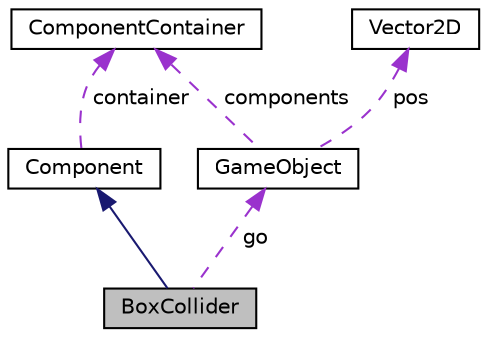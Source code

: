 digraph "BoxCollider"
{
 // LATEX_PDF_SIZE
  edge [fontname="Helvetica",fontsize="10",labelfontname="Helvetica",labelfontsize="10"];
  node [fontname="Helvetica",fontsize="10",shape=record];
  Node2 [label="BoxCollider",height=0.2,width=0.4,color="black", fillcolor="grey75", style="filled", fontcolor="black",tooltip="Box collider extends component. Checks to see if this GameObject is overlapping any other GameObject."];
  Node3 -> Node2 [dir="back",color="midnightblue",fontsize="10",style="solid",fontname="Helvetica"];
  Node3 [label="Component",height=0.2,width=0.4,color="black", fillcolor="white", style="filled",URL="$class_component.html",tooltip=" "];
  Node4 -> Node3 [dir="back",color="darkorchid3",fontsize="10",style="dashed",label=" container" ,fontname="Helvetica"];
  Node4 [label="ComponentContainer",height=0.2,width=0.4,color="black", fillcolor="white", style="filled",URL="$class_component_container.html",tooltip="Holds all the components that are contained by a game object. Allows for messages to be sent to all c..."];
  Node5 -> Node2 [dir="back",color="darkorchid3",fontsize="10",style="dashed",label=" go" ,fontname="Helvetica"];
  Node5 [label="GameObject",height=0.2,width=0.4,color="black", fillcolor="white", style="filled",URL="$class_game_object.html",tooltip="a representation of a game object"];
  Node6 -> Node5 [dir="back",color="darkorchid3",fontsize="10",style="dashed",label=" pos" ,fontname="Helvetica"];
  Node6 [label="Vector2D",height=0.2,width=0.4,color="black", fillcolor="white", style="filled",URL="$struct_vector2_d.html",tooltip="Represents vectors within the engine."];
  Node4 -> Node5 [dir="back",color="darkorchid3",fontsize="10",style="dashed",label=" components" ,fontname="Helvetica"];
}
